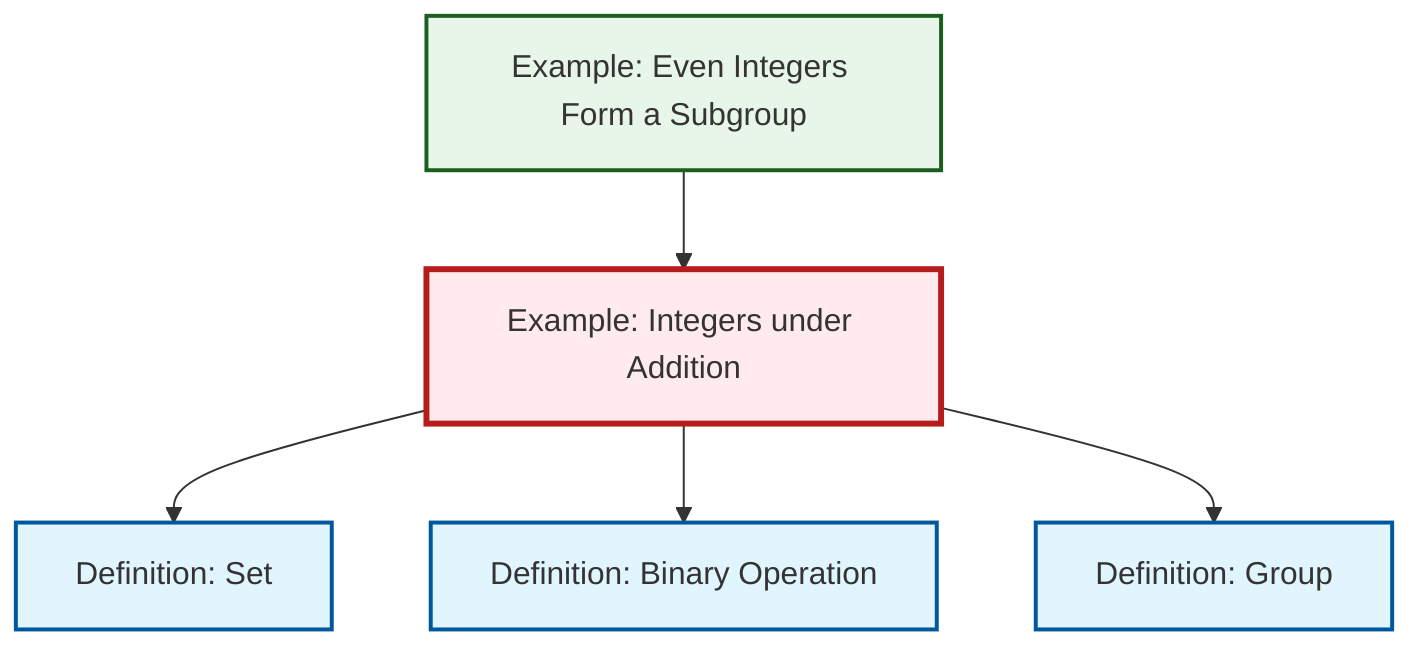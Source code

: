 graph TD
    classDef definition fill:#e1f5fe,stroke:#01579b,stroke-width:2px
    classDef theorem fill:#f3e5f5,stroke:#4a148c,stroke-width:2px
    classDef axiom fill:#fff3e0,stroke:#e65100,stroke-width:2px
    classDef example fill:#e8f5e9,stroke:#1b5e20,stroke-width:2px
    classDef current fill:#ffebee,stroke:#b71c1c,stroke-width:3px
    def-binary-operation["Definition: Binary Operation"]:::definition
    ex-even-integers-subgroup["Example: Even Integers Form a Subgroup"]:::example
    def-set["Definition: Set"]:::definition
    ex-integers-addition["Example: Integers under Addition"]:::example
    def-group["Definition: Group"]:::definition
    ex-integers-addition --> def-set
    ex-even-integers-subgroup --> ex-integers-addition
    ex-integers-addition --> def-binary-operation
    ex-integers-addition --> def-group
    class ex-integers-addition current